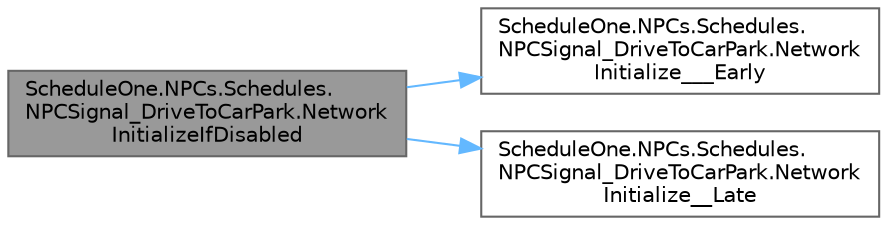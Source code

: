 digraph "ScheduleOne.NPCs.Schedules.NPCSignal_DriveToCarPark.NetworkInitializeIfDisabled"
{
 // LATEX_PDF_SIZE
  bgcolor="transparent";
  edge [fontname=Helvetica,fontsize=10,labelfontname=Helvetica,labelfontsize=10];
  node [fontname=Helvetica,fontsize=10,shape=box,height=0.2,width=0.4];
  rankdir="LR";
  Node1 [id="Node000001",label="ScheduleOne.NPCs.Schedules.\lNPCSignal_DriveToCarPark.Network\lInitializeIfDisabled",height=0.2,width=0.4,color="gray40", fillcolor="grey60", style="filled", fontcolor="black",tooltip=" "];
  Node1 -> Node2 [id="edge1_Node000001_Node000002",color="steelblue1",style="solid",tooltip=" "];
  Node2 [id="Node000002",label="ScheduleOne.NPCs.Schedules.\lNPCSignal_DriveToCarPark.Network\lInitialize___Early",height=0.2,width=0.4,color="grey40", fillcolor="white", style="filled",URL="$class_schedule_one_1_1_n_p_cs_1_1_schedules_1_1_n_p_c_signal___drive_to_car_park.html#a39d7f0be7f66097dcbde03b2b230e19e",tooltip=" "];
  Node1 -> Node3 [id="edge2_Node000001_Node000003",color="steelblue1",style="solid",tooltip=" "];
  Node3 [id="Node000003",label="ScheduleOne.NPCs.Schedules.\lNPCSignal_DriveToCarPark.Network\lInitialize__Late",height=0.2,width=0.4,color="grey40", fillcolor="white", style="filled",URL="$class_schedule_one_1_1_n_p_cs_1_1_schedules_1_1_n_p_c_signal___drive_to_car_park.html#a1938f5ef2699c98de352c0b72cbd0049",tooltip=" "];
}
